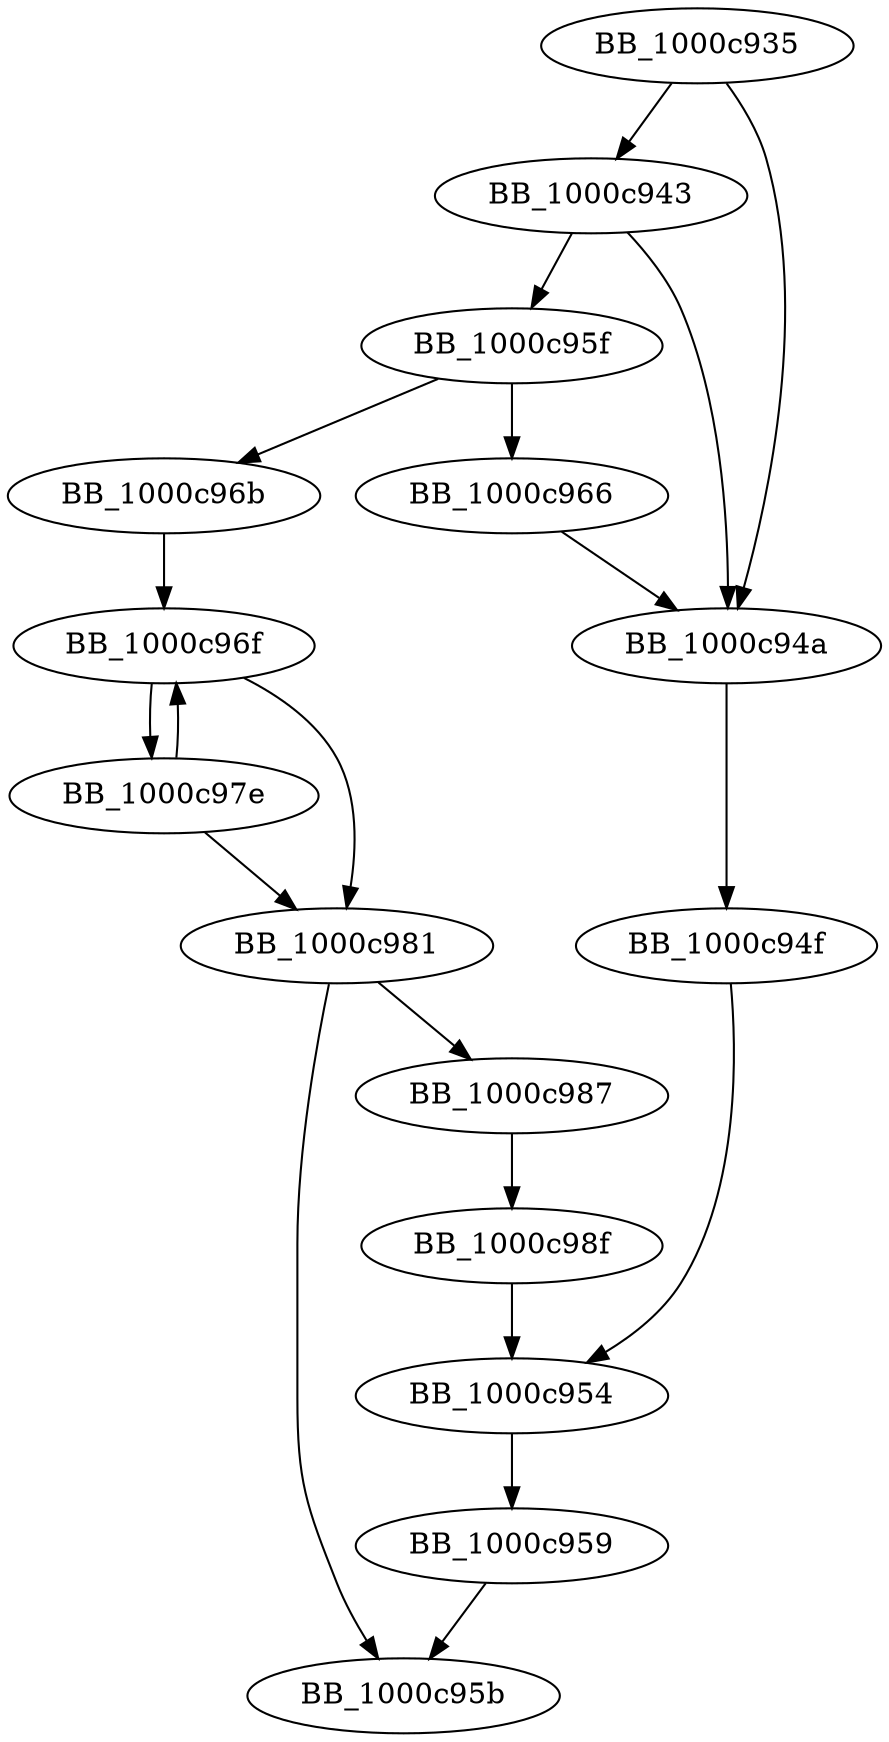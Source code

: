 DiGraph _wcscpy_s{
BB_1000c935->BB_1000c943
BB_1000c935->BB_1000c94a
BB_1000c943->BB_1000c94a
BB_1000c943->BB_1000c95f
BB_1000c94a->BB_1000c94f
BB_1000c94f->BB_1000c954
BB_1000c954->BB_1000c959
BB_1000c959->BB_1000c95b
BB_1000c95f->BB_1000c966
BB_1000c95f->BB_1000c96b
BB_1000c966->BB_1000c94a
BB_1000c96b->BB_1000c96f
BB_1000c96f->BB_1000c97e
BB_1000c96f->BB_1000c981
BB_1000c97e->BB_1000c96f
BB_1000c97e->BB_1000c981
BB_1000c981->BB_1000c95b
BB_1000c981->BB_1000c987
BB_1000c987->BB_1000c98f
BB_1000c98f->BB_1000c954
}
